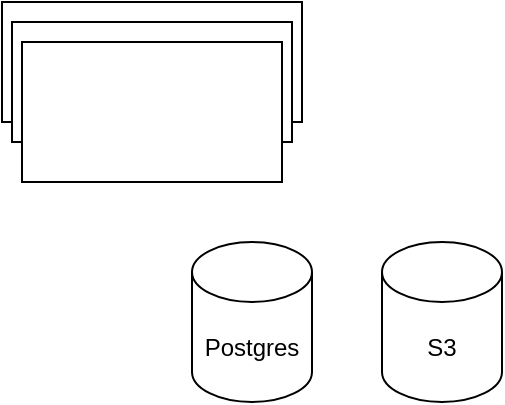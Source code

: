 <mxfile version="22.0.4" type="github">
  <diagram name="Page-1" id="5jUq2cFD9nXBFFGnzK4m">
    <mxGraphModel dx="607" dy="314" grid="1" gridSize="10" guides="1" tooltips="1" connect="1" arrows="1" fold="1" page="1" pageScale="1" pageWidth="850" pageHeight="1100" math="0" shadow="0">
      <root>
        <mxCell id="0" />
        <mxCell id="1" parent="0" />
        <mxCell id="1t7W2jkMYt7GQ5bLnm8e-1" value="&lt;div&gt;Postgres&lt;/div&gt;" style="shape=cylinder3;whiteSpace=wrap;html=1;boundedLbl=1;backgroundOutline=1;size=15;" vertex="1" parent="1">
          <mxGeometry x="365" y="190" width="60" height="80" as="geometry" />
        </mxCell>
        <mxCell id="1t7W2jkMYt7GQ5bLnm8e-2" value="&lt;div&gt;S3&lt;/div&gt;" style="shape=cylinder3;whiteSpace=wrap;html=1;boundedLbl=1;backgroundOutline=1;size=15;" vertex="1" parent="1">
          <mxGeometry x="460" y="190" width="60" height="80" as="geometry" />
        </mxCell>
        <mxCell id="1t7W2jkMYt7GQ5bLnm8e-3" value="" style="rounded=0;whiteSpace=wrap;html=1;" vertex="1" parent="1">
          <mxGeometry x="270" y="70" width="150" height="60" as="geometry" />
        </mxCell>
        <mxCell id="1t7W2jkMYt7GQ5bLnm8e-4" value="" style="rounded=0;whiteSpace=wrap;html=1;" vertex="1" parent="1">
          <mxGeometry x="275" y="80" width="140" height="60" as="geometry" />
        </mxCell>
        <mxCell id="1t7W2jkMYt7GQ5bLnm8e-5" value="" style="rounded=0;whiteSpace=wrap;html=1;" vertex="1" parent="1">
          <mxGeometry x="280" y="90" width="130" height="70" as="geometry" />
        </mxCell>
      </root>
    </mxGraphModel>
  </diagram>
</mxfile>
